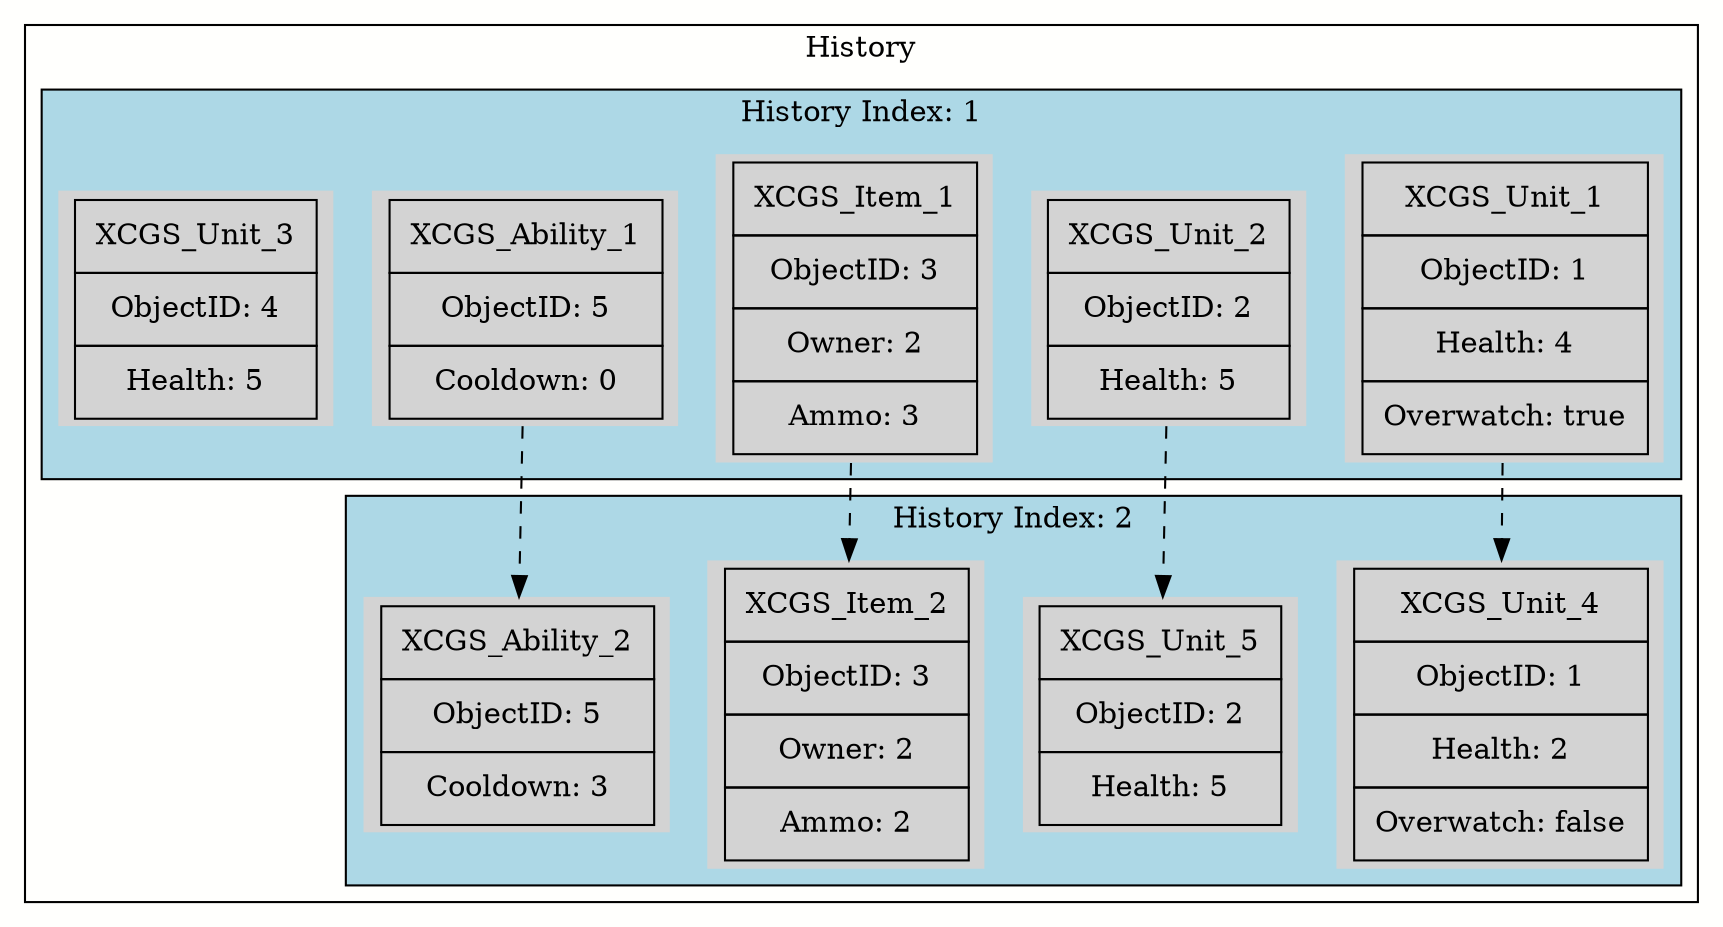 digraph props {
    bgcolor="#fffffd";
    node [shape=record];

    subgraph cluster_model {
        label="History";

        subgraph cluster_frame1 {
            label="History Index: 1";
            bgcolor="lightblue";
            unit_1_1 [shape = none, style=filled, label = <<table border="0" cellspacing="0" cellpadding="9">
                <tr><td border="1">XCGS_Unit_1</td></tr>
                <tr><td border="1">ObjectID: 1</td></tr>
                <tr><td border="1">Health: 4</td></tr>
                <tr><td border="1">Overwatch: true</td></tr>
                </table>>];
            unit_1_2 [shape = none, style=filled, label = <<table border="0" cellspacing="0" cellpadding="9">
                <tr><td border="1">XCGS_Unit_2</td></tr>
                <tr><td border="1">ObjectID: 2</td></tr>
                <tr><td border="1">Health: 5</td></tr>
                </table>>];

            weapon_1_3 [shape = none, style=filled, label = <<table border="0" cellspacing="0" cellpadding="9">
                <tr><td border="1">XCGS_Item_1</td></tr>
                <tr><td border="1">ObjectID: 3</td></tr>
                <tr><td border="1">Owner: 2</td></tr>
                <tr><td border="1">Ammo: 3</td></tr>
                </table>>];

            ability_1_5 [shape = none, style=filled, label = <<table border="0" cellspacing="0" cellpadding="9">
                <tr><td border="1">XCGS_Ability_1</td></tr>
                <tr><td border="1">ObjectID: 5</td></tr>
                <tr><td border="1">Cooldown: 0</td></tr>
                </table>>];

            unit_1_4 [shape = none, style=filled, label = <<table border="0" cellspacing="0" cellpadding="9">
                <tr><td border="1">XCGS_Unit_3</td></tr>
                <tr><td border="1">ObjectID: 4</td></tr>
                <tr><td border="1">Health: 5</td></tr>
                </table>>];
        }

        subgraph cluster_frame2 {
            label="History Index: 2";
            bgcolor="lightblue";

            unit_2_1 [shape = none, style=filled, label = <<table border="0" cellspacing="0" cellpadding="9">
                <tr><td border="1">XCGS_Unit_4</td></tr>
                <tr><td border="1">ObjectID: 1</td></tr>
                <tr><td border="1">Health: 2</td></tr>
                <tr><td border="1">Overwatch: false</td></tr>
                </table>>];

            unit_2_2 [shape = none, style=filled, label = <<table border="0" cellspacing="0" cellpadding="9">
                <tr><td border="1">XCGS_Unit_5</td></tr>
                <tr><td border="1">ObjectID: 2</td></tr>
                <tr><td border="1">Health: 5</td></tr>
                </table>>];

            weapon_2_3 [shape = none, style=filled, label = <<table border="0" cellspacing="0" cellpadding="9">
                <tr><td border="1">XCGS_Item_2</td></tr>
                <tr><td border="1">ObjectID: 3</td></tr>
                <tr><td border="1">Owner: 2</td></tr>
                <tr><td border="1">Ammo: 2</td></tr>
                </table>>];
            
            ability_2_5 [shape = none, style=filled, label = <<table border="0" cellspacing="0" cellpadding="9">
                <tr><td border="1">XCGS_Ability_2</td></tr>
                <tr><td border="1">ObjectID: 5</td></tr>
                <tr><td border="1">Cooldown: 3</td></tr>
                </table>>];
        }

        unit_1_1 -> unit_2_1 [style=dashed];
        unit_1_2 -> unit_2_2 [style=dashed];
        weapon_1_3 -> weapon_2_3 [style=dashed];
        ability_1_5 -> ability_2_5 [style=dashed];
    }
}